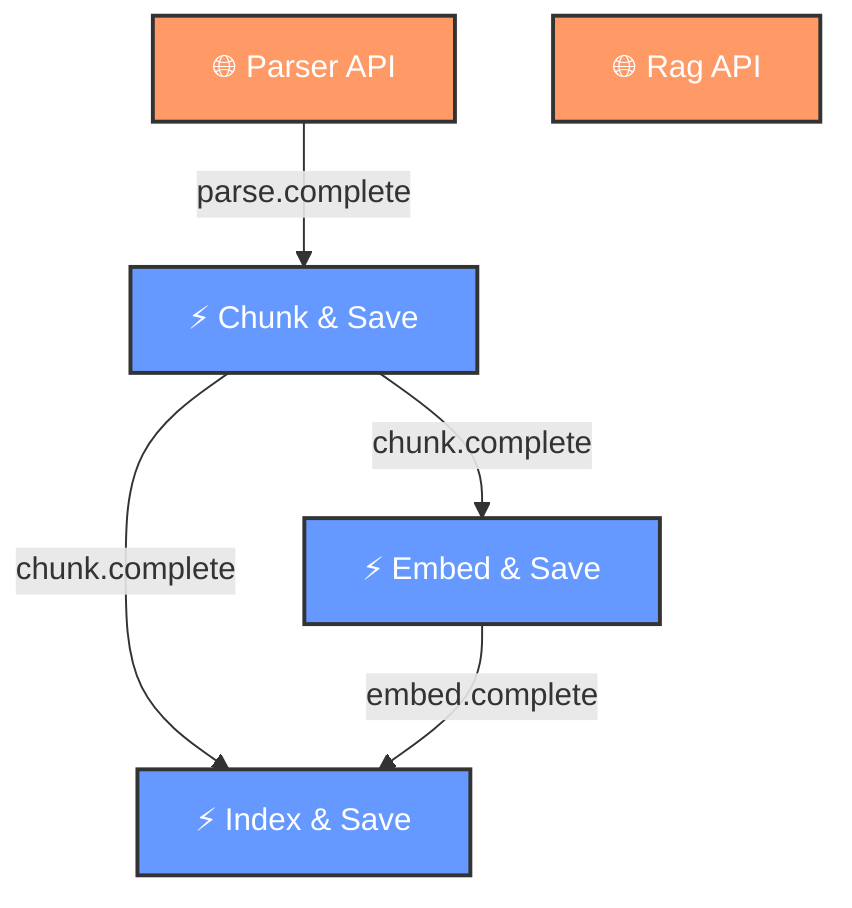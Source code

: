 flowchart TD
    classDef apiStyle fill:#f96,stroke:#333,stroke-width:2px,color:#fff
    classDef eventStyle fill:#69f,stroke:#333,stroke-width:2px,color:#fff
    classDef cronStyle fill:#9c6,stroke:#333,stroke-width:2px,color:#fff
    classDef noopStyle fill:#3f3a50,stroke:#333,stroke-width:2px,color:#fff
    steps_chunk_step_py["⚡ Chunk & Save"]:::eventStyle
    steps_embed_step_py["⚡ Embed & Save"]:::eventStyle
    steps_index_step_py["⚡ Index & Save"]:::eventStyle
    steps_parse_step_py["🌐 Parser API"]:::apiStyle
    steps_rag_api_step_py["🌐 Rag API"]:::apiStyle
    steps_chunk_step_py -->|chunk.complete| steps_embed_step_py
    steps_chunk_step_py -->|chunk.complete| steps_index_step_py
    steps_embed_step_py -->|embed.complete| steps_index_step_py
    steps_parse_step_py -->|parse.complete| steps_chunk_step_py